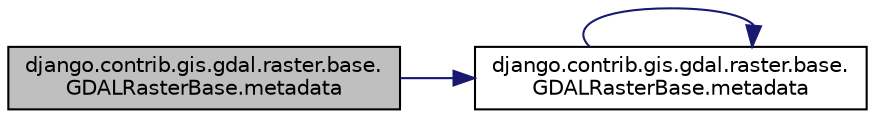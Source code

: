 digraph "django.contrib.gis.gdal.raster.base.GDALRasterBase.metadata"
{
 // LATEX_PDF_SIZE
  edge [fontname="Helvetica",fontsize="10",labelfontname="Helvetica",labelfontsize="10"];
  node [fontname="Helvetica",fontsize="10",shape=record];
  rankdir="LR";
  Node1 [label="django.contrib.gis.gdal.raster.base.\lGDALRasterBase.metadata",height=0.2,width=0.4,color="black", fillcolor="grey75", style="filled", fontcolor="black",tooltip=" "];
  Node1 -> Node2 [color="midnightblue",fontsize="10",style="solid",fontname="Helvetica"];
  Node2 [label="django.contrib.gis.gdal.raster.base.\lGDALRasterBase.metadata",height=0.2,width=0.4,color="black", fillcolor="white", style="filled",URL="$d9/dee/classdjango_1_1contrib_1_1gis_1_1gdal_1_1raster_1_1base_1_1_g_d_a_l_raster_base.html#af6ff62bcbbb62cfe07f949c3dab15d2a",tooltip=" "];
  Node2 -> Node2 [color="midnightblue",fontsize="10",style="solid",fontname="Helvetica"];
}
